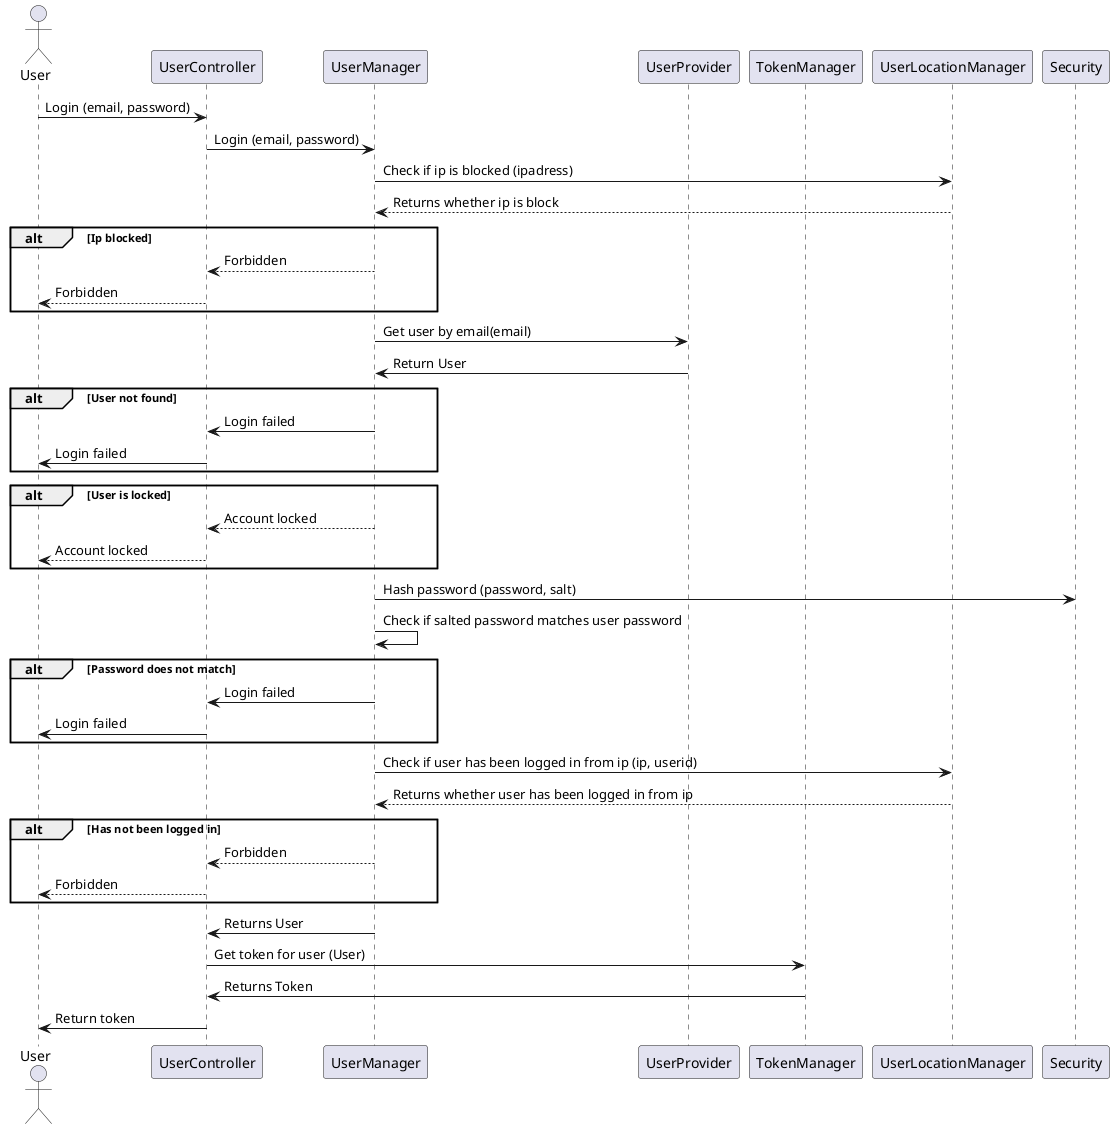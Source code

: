 @startuml Login SD

actor User
participant UserController
participant UserManager
participant UserProvider
participant TokenManager
participant UserLocationManager
participant Security

User->UserController: Login (email, password)
UserController->UserManager: Login (email, password)
UserManager->UserLocationManager: Check if ip is blocked (ipadress)
UserLocationManager-->UserManager: Returns whether ip is block

alt Ip blocked
UserManager-->UserController: Forbidden
UserController-->User: Forbidden
end

UserManager->UserProvider: Get user by email(email)
UserProvider->UserManager: Return User


alt User not found

UserManager->UserController: Login failed
UserController->User: Login failed

end

alt User is locked

UserManager-->UserController: Account locked
UserController-->User: Account locked

end

UserManager->Security: Hash password (password, salt)
UserManager->UserManager: Check if salted password matches user password

alt Password does not match

UserManager->UserController: Login failed
UserController->User: Login failed

end


UserManager->UserLocationManager: Check if user has been logged in from ip (ip, userid)
UserLocationManager-->UserManager: Returns whether user has been logged in from ip

alt Has not been logged in

UserManager-->UserController: Forbidden
UserController-->User: Forbidden

end

UserManager->UserController: Returns User
UserController->TokenManager: Get token for user (User)
TokenManager->UserController: Returns Token

UserController->User: Return token

@enduml